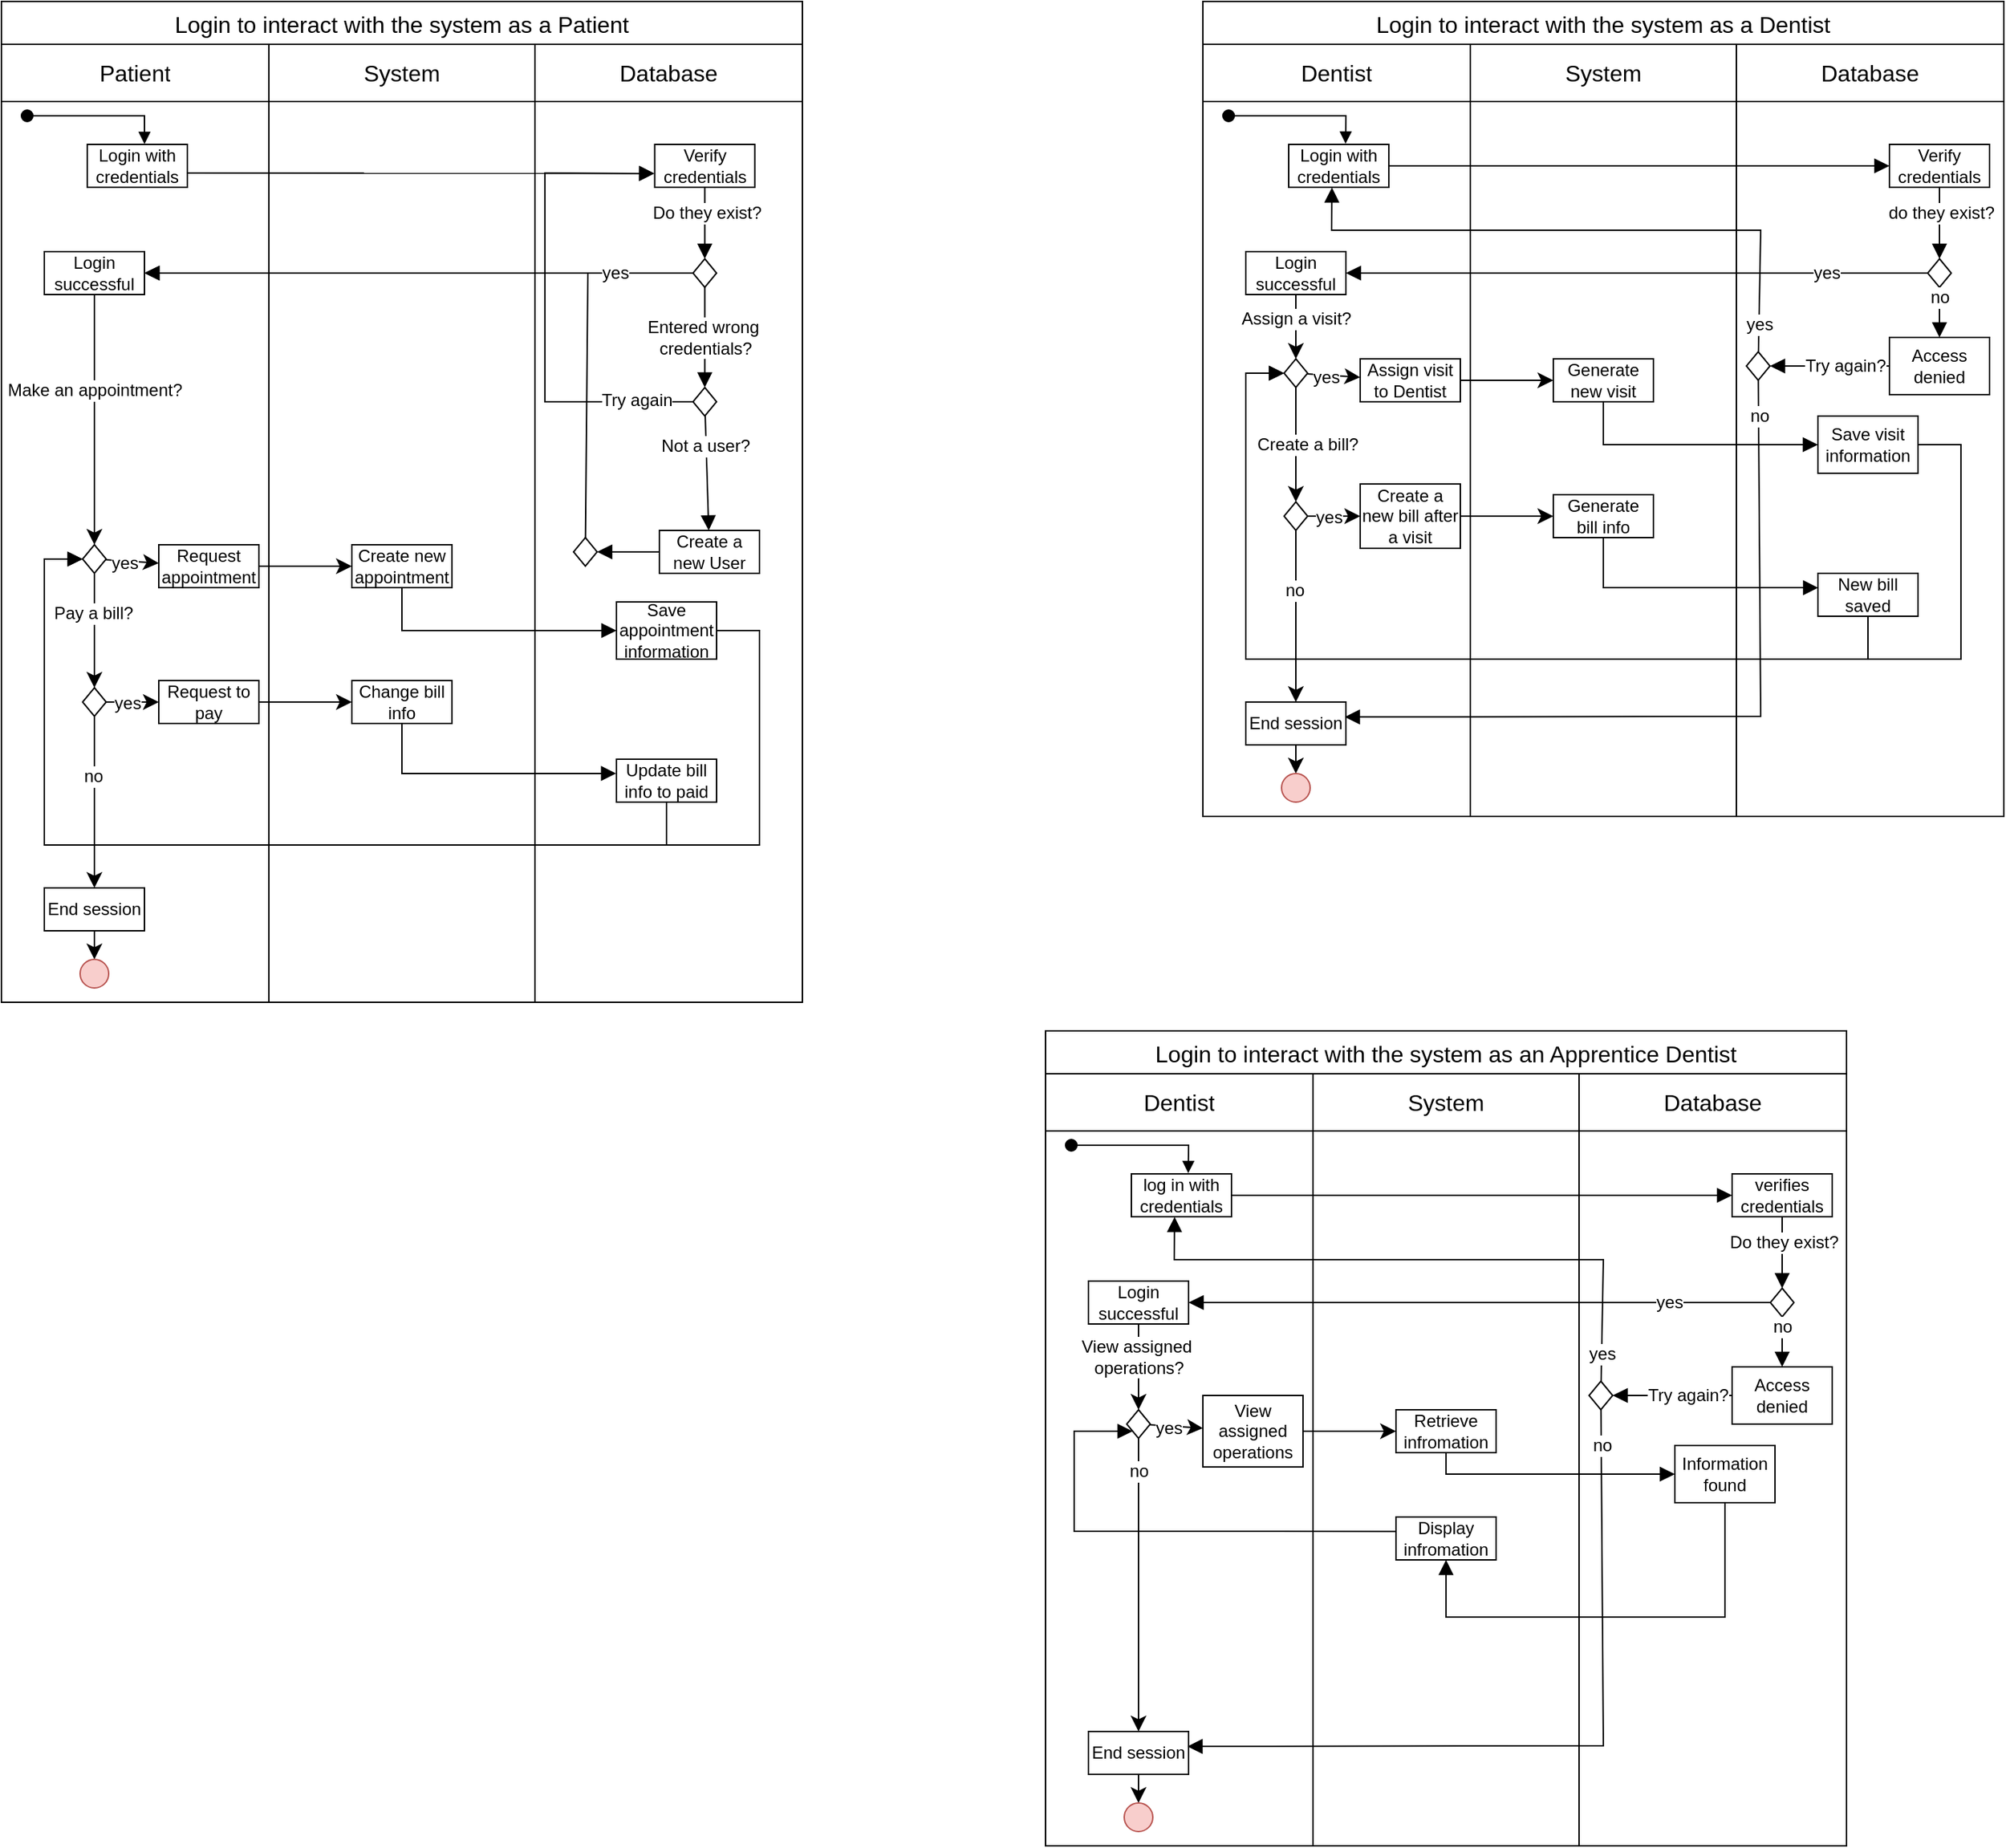 <mxfile version="24.8.0">
  <diagram name="Page-1" id="uEcrJ6mdZMf3yO1zMUEK">
    <mxGraphModel dx="697" dy="331" grid="1" gridSize="10" guides="1" tooltips="1" connect="1" arrows="1" fold="1" page="1" pageScale="1" pageWidth="850" pageHeight="1100" math="0" shadow="0">
      <root>
        <mxCell id="0" />
        <mxCell id="1" parent="0" />
        <mxCell id="DEw6KJjrD6QTIvw1O1RF-261" value="" style="group" parent="1" vertex="1" connectable="0">
          <mxGeometry x="110" y="480" width="560" height="560" as="geometry" />
        </mxCell>
        <mxCell id="DEw6KJjrD6QTIvw1O1RF-126" value="Login to interact with the system as a Patient" style="shape=table;startSize=30;container=1;collapsible=0;childLayout=tableLayout;strokeColor=default;fontSize=16;" parent="DEw6KJjrD6QTIvw1O1RF-261" vertex="1">
          <mxGeometry width="560" height="700" as="geometry" />
        </mxCell>
        <mxCell id="DEw6KJjrD6QTIvw1O1RF-127" value="" style="shape=tableRow;horizontal=0;startSize=0;swimlaneHead=0;swimlaneBody=0;strokeColor=inherit;top=0;left=0;bottom=0;right=0;collapsible=0;dropTarget=0;fillColor=none;points=[[0,0.5],[1,0.5]];portConstraint=eastwest;fontSize=16;" parent="DEw6KJjrD6QTIvw1O1RF-126" vertex="1">
          <mxGeometry y="30" width="560" height="40" as="geometry" />
        </mxCell>
        <mxCell id="DEw6KJjrD6QTIvw1O1RF-128" value="Patient" style="shape=partialRectangle;html=1;whiteSpace=wrap;connectable=0;strokeColor=inherit;overflow=hidden;fillColor=none;top=0;left=0;bottom=0;right=0;pointerEvents=1;fontSize=16;" parent="DEw6KJjrD6QTIvw1O1RF-127" vertex="1">
          <mxGeometry width="187" height="40" as="geometry">
            <mxRectangle width="187" height="40" as="alternateBounds" />
          </mxGeometry>
        </mxCell>
        <mxCell id="DEw6KJjrD6QTIvw1O1RF-129" value="System" style="shape=partialRectangle;html=1;whiteSpace=wrap;connectable=0;strokeColor=inherit;overflow=hidden;fillColor=none;top=0;left=0;bottom=0;right=0;pointerEvents=1;fontSize=16;" parent="DEw6KJjrD6QTIvw1O1RF-127" vertex="1">
          <mxGeometry x="187" width="186" height="40" as="geometry">
            <mxRectangle width="186" height="40" as="alternateBounds" />
          </mxGeometry>
        </mxCell>
        <mxCell id="DEw6KJjrD6QTIvw1O1RF-130" value="Database" style="shape=partialRectangle;html=1;whiteSpace=wrap;connectable=0;strokeColor=inherit;overflow=hidden;fillColor=none;top=0;left=0;bottom=0;right=0;pointerEvents=1;fontSize=16;" parent="DEw6KJjrD6QTIvw1O1RF-127" vertex="1">
          <mxGeometry x="373" width="187" height="40" as="geometry">
            <mxRectangle width="187" height="40" as="alternateBounds" />
          </mxGeometry>
        </mxCell>
        <mxCell id="DEw6KJjrD6QTIvw1O1RF-135" value="" style="shape=tableRow;horizontal=0;startSize=0;swimlaneHead=0;swimlaneBody=0;strokeColor=inherit;top=0;left=0;bottom=0;right=0;collapsible=0;dropTarget=0;fillColor=none;points=[[0,0.5],[1,0.5]];portConstraint=eastwest;fontSize=16;" parent="DEw6KJjrD6QTIvw1O1RF-126" vertex="1">
          <mxGeometry y="70" width="560" height="630" as="geometry" />
        </mxCell>
        <mxCell id="DEw6KJjrD6QTIvw1O1RF-136" value="" style="shape=partialRectangle;html=1;whiteSpace=wrap;connectable=0;strokeColor=inherit;overflow=hidden;fillColor=none;top=0;left=0;bottom=0;right=0;pointerEvents=1;fontSize=16;" parent="DEw6KJjrD6QTIvw1O1RF-135" vertex="1">
          <mxGeometry width="187" height="630" as="geometry">
            <mxRectangle width="187" height="630" as="alternateBounds" />
          </mxGeometry>
        </mxCell>
        <mxCell id="DEw6KJjrD6QTIvw1O1RF-137" value="" style="shape=partialRectangle;html=1;whiteSpace=wrap;connectable=0;strokeColor=inherit;overflow=hidden;fillColor=none;top=0;left=0;bottom=0;right=0;pointerEvents=1;fontSize=16;" parent="DEw6KJjrD6QTIvw1O1RF-135" vertex="1">
          <mxGeometry x="187" width="186" height="630" as="geometry">
            <mxRectangle width="186" height="630" as="alternateBounds" />
          </mxGeometry>
        </mxCell>
        <mxCell id="DEw6KJjrD6QTIvw1O1RF-138" value="" style="shape=partialRectangle;html=1;whiteSpace=wrap;connectable=0;strokeColor=inherit;overflow=hidden;fillColor=none;top=0;left=0;bottom=0;right=0;pointerEvents=1;fontSize=16;" parent="DEw6KJjrD6QTIvw1O1RF-135" vertex="1">
          <mxGeometry x="373" width="187" height="630" as="geometry">
            <mxRectangle width="187" height="630" as="alternateBounds" />
          </mxGeometry>
        </mxCell>
        <mxCell id="DEw6KJjrD6QTIvw1O1RF-139" value="Login with credentials" style="rounded=0;whiteSpace=wrap;html=1;" parent="DEw6KJjrD6QTIvw1O1RF-261" vertex="1">
          <mxGeometry x="60" y="100" width="70" height="30" as="geometry" />
        </mxCell>
        <mxCell id="DEw6KJjrD6QTIvw1O1RF-147" value="" style="html=1;verticalAlign=bottom;startArrow=oval;startFill=1;endArrow=block;startSize=8;curved=0;rounded=0;fontSize=12;entryX=0.572;entryY=-0.007;entryDx=0;entryDy=0;entryPerimeter=0;" parent="DEw6KJjrD6QTIvw1O1RF-261" target="DEw6KJjrD6QTIvw1O1RF-139" edge="1">
          <mxGeometry width="60" relative="1" as="geometry">
            <mxPoint x="18" y="80" as="sourcePoint" />
            <mxPoint x="97" y="100" as="targetPoint" />
            <Array as="points">
              <mxPoint x="100" y="80" />
            </Array>
          </mxGeometry>
        </mxCell>
        <mxCell id="DEw6KJjrD6QTIvw1O1RF-148" value="" style="html=1;verticalAlign=bottom;endArrow=block;curved=0;rounded=0;fontSize=12;startSize=8;endSize=8;entryX=-0.004;entryY=0.673;entryDx=0;entryDy=0;entryPerimeter=0;exitX=0.997;exitY=0.667;exitDx=0;exitDy=0;exitPerimeter=0;" parent="DEw6KJjrD6QTIvw1O1RF-261" source="DEw6KJjrD6QTIvw1O1RF-139" target="DEw6KJjrD6QTIvw1O1RF-149" edge="1">
          <mxGeometry width="80" relative="1" as="geometry">
            <mxPoint x="130" y="114.82" as="sourcePoint" />
            <mxPoint x="210" y="114.82" as="targetPoint" />
          </mxGeometry>
        </mxCell>
        <mxCell id="DEw6KJjrD6QTIvw1O1RF-149" value="Verify credentials" style="rounded=0;whiteSpace=wrap;html=1;" parent="DEw6KJjrD6QTIvw1O1RF-261" vertex="1">
          <mxGeometry x="456.75" y="100" width="70" height="30" as="geometry" />
        </mxCell>
        <mxCell id="DEw6KJjrD6QTIvw1O1RF-153" value="" style="rhombus;whiteSpace=wrap;html=1;" parent="DEw6KJjrD6QTIvw1O1RF-261" vertex="1">
          <mxGeometry x="483.5" y="180" width="16.5" height="20" as="geometry" />
        </mxCell>
        <mxCell id="DEw6KJjrD6QTIvw1O1RF-154" value="" style="html=1;verticalAlign=bottom;endArrow=block;curved=0;rounded=0;fontSize=12;startSize=8;endSize=8;" parent="DEw6KJjrD6QTIvw1O1RF-261" source="DEw6KJjrD6QTIvw1O1RF-149" target="DEw6KJjrD6QTIvw1O1RF-153" edge="1">
          <mxGeometry width="80" relative="1" as="geometry">
            <mxPoint x="140" y="125" as="sourcePoint" />
            <mxPoint x="440" y="125" as="targetPoint" />
          </mxGeometry>
        </mxCell>
        <mxCell id="DEw6KJjrD6QTIvw1O1RF-155" value="Do they exist?" style="edgeLabel;html=1;align=center;verticalAlign=middle;resizable=0;points=[];fontSize=12;" parent="DEw6KJjrD6QTIvw1O1RF-154" vertex="1" connectable="0">
          <mxGeometry x="-0.293" y="1" relative="1" as="geometry">
            <mxPoint as="offset" />
          </mxGeometry>
        </mxCell>
        <mxCell id="DEw6KJjrD6QTIvw1O1RF-156" value="" style="html=1;verticalAlign=bottom;endArrow=block;curved=0;rounded=0;fontSize=12;startSize=8;endSize=8;" parent="DEw6KJjrD6QTIvw1O1RF-261" source="Vp__MtUCruuMja-UYaem-1" target="DEw6KJjrD6QTIvw1O1RF-160" edge="1">
          <mxGeometry width="80" relative="1" as="geometry">
            <mxPoint x="150" y="135" as="sourcePoint" />
            <mxPoint x="620" y="190" as="targetPoint" />
          </mxGeometry>
        </mxCell>
        <mxCell id="Vp__MtUCruuMja-UYaem-8" value="Not a user?" style="edgeLabel;html=1;align=center;verticalAlign=middle;resizable=0;points=[];fontSize=12;" vertex="1" connectable="0" parent="DEw6KJjrD6QTIvw1O1RF-156">
          <mxGeometry x="-0.462" y="-1" relative="1" as="geometry">
            <mxPoint as="offset" />
          </mxGeometry>
        </mxCell>
        <mxCell id="DEw6KJjrD6QTIvw1O1RF-160" value="Create a new User" style="rounded=0;whiteSpace=wrap;html=1;" parent="DEw6KJjrD6QTIvw1O1RF-261" vertex="1">
          <mxGeometry x="460" y="370" width="70" height="30" as="geometry" />
        </mxCell>
        <mxCell id="DEw6KJjrD6QTIvw1O1RF-162" value="Login successful" style="rounded=0;whiteSpace=wrap;html=1;" parent="DEw6KJjrD6QTIvw1O1RF-261" vertex="1">
          <mxGeometry x="30" y="175" width="70" height="30" as="geometry" />
        </mxCell>
        <mxCell id="DEw6KJjrD6QTIvw1O1RF-163" value="" style="endArrow=classic;html=1;rounded=0;fontSize=12;startSize=8;endSize=8;curved=1;" parent="DEw6KJjrD6QTIvw1O1RF-261" source="DEw6KJjrD6QTIvw1O1RF-176" target="DEw6KJjrD6QTIvw1O1RF-164" edge="1">
          <mxGeometry width="50" height="50" relative="1" as="geometry">
            <mxPoint x="70" y="440" as="sourcePoint" />
            <mxPoint x="-20" y="290" as="targetPoint" />
          </mxGeometry>
        </mxCell>
        <mxCell id="DEw6KJjrD6QTIvw1O1RF-179" value="yes" style="edgeLabel;html=1;align=center;verticalAlign=middle;resizable=0;points=[];fontSize=12;" parent="DEw6KJjrD6QTIvw1O1RF-163" vertex="1" connectable="0">
          <mxGeometry x="-0.3" y="-1" relative="1" as="geometry">
            <mxPoint as="offset" />
          </mxGeometry>
        </mxCell>
        <mxCell id="DEw6KJjrD6QTIvw1O1RF-164" value="Request appointment" style="rounded=0;whiteSpace=wrap;html=1;" parent="DEw6KJjrD6QTIvw1O1RF-261" vertex="1">
          <mxGeometry x="110" y="380" width="70" height="30" as="geometry" />
        </mxCell>
        <mxCell id="DEw6KJjrD6QTIvw1O1RF-165" value="" style="endArrow=classic;html=1;rounded=0;fontSize=12;startSize=8;endSize=8;curved=1;" parent="DEw6KJjrD6QTIvw1O1RF-261" source="DEw6KJjrD6QTIvw1O1RF-164" target="DEw6KJjrD6QTIvw1O1RF-166" edge="1">
          <mxGeometry width="50" height="50" relative="1" as="geometry">
            <mxPoint x="105" y="215" as="sourcePoint" />
            <mxPoint x="-20" y="270" as="targetPoint" />
          </mxGeometry>
        </mxCell>
        <mxCell id="DEw6KJjrD6QTIvw1O1RF-166" value="Create new appointment" style="rounded=0;whiteSpace=wrap;html=1;" parent="DEw6KJjrD6QTIvw1O1RF-261" vertex="1">
          <mxGeometry x="245" y="380" width="70" height="30" as="geometry" />
        </mxCell>
        <mxCell id="DEw6KJjrD6QTIvw1O1RF-170" value="" style="html=1;verticalAlign=bottom;endArrow=block;curved=0;rounded=0;fontSize=12;startSize=8;endSize=8;" parent="DEw6KJjrD6QTIvw1O1RF-261" source="DEw6KJjrD6QTIvw1O1RF-160" target="DEw6KJjrD6QTIvw1O1RF-398" edge="1">
          <mxGeometry width="80" relative="1" as="geometry">
            <mxPoint x="475" y="340" as="sourcePoint" />
            <mxPoint x="416.5" y="385" as="targetPoint" />
          </mxGeometry>
        </mxCell>
        <mxCell id="DEw6KJjrD6QTIvw1O1RF-175" value="" style="html=1;verticalAlign=bottom;endArrow=block;curved=0;rounded=0;fontSize=12;startSize=8;endSize=8;" parent="DEw6KJjrD6QTIvw1O1RF-261" source="DEw6KJjrD6QTIvw1O1RF-398" target="DEw6KJjrD6QTIvw1O1RF-162" edge="1">
          <mxGeometry width="80" relative="1" as="geometry">
            <mxPoint x="408.511" y="245.316" as="sourcePoint" />
            <mxPoint x="406" y="265" as="targetPoint" />
            <Array as="points">
              <mxPoint x="410" y="190" />
            </Array>
          </mxGeometry>
        </mxCell>
        <mxCell id="DEw6KJjrD6QTIvw1O1RF-177" value="" style="endArrow=classic;html=1;rounded=0;fontSize=12;startSize=8;endSize=8;curved=1;" parent="DEw6KJjrD6QTIvw1O1RF-261" source="DEw6KJjrD6QTIvw1O1RF-162" target="DEw6KJjrD6QTIvw1O1RF-176" edge="1">
          <mxGeometry width="50" height="50" relative="1" as="geometry">
            <mxPoint x="95" y="205" as="sourcePoint" />
            <mxPoint x="95" y="360" as="targetPoint" />
          </mxGeometry>
        </mxCell>
        <mxCell id="DEw6KJjrD6QTIvw1O1RF-178" value="Make an appointment?" style="edgeLabel;html=1;align=center;verticalAlign=middle;resizable=0;points=[];fontSize=12;" parent="DEw6KJjrD6QTIvw1O1RF-177" vertex="1" connectable="0">
          <mxGeometry x="-0.241" relative="1" as="geometry">
            <mxPoint as="offset" />
          </mxGeometry>
        </mxCell>
        <mxCell id="DEw6KJjrD6QTIvw1O1RF-176" value="" style="rhombus;whiteSpace=wrap;html=1;" parent="DEw6KJjrD6QTIvw1O1RF-261" vertex="1">
          <mxGeometry x="56.75" y="380" width="16.5" height="20" as="geometry" />
        </mxCell>
        <mxCell id="DEw6KJjrD6QTIvw1O1RF-181" value="Save appointment information" style="rounded=0;whiteSpace=wrap;html=1;" parent="DEw6KJjrD6QTIvw1O1RF-261" vertex="1">
          <mxGeometry x="430" y="420" width="70" height="40" as="geometry" />
        </mxCell>
        <mxCell id="DEw6KJjrD6QTIvw1O1RF-182" value="" style="html=1;verticalAlign=bottom;endArrow=block;curved=0;rounded=0;fontSize=12;startSize=8;endSize=8;" parent="DEw6KJjrD6QTIvw1O1RF-261" source="DEw6KJjrD6QTIvw1O1RF-166" target="DEw6KJjrD6QTIvw1O1RF-181" edge="1">
          <mxGeometry width="80" relative="1" as="geometry">
            <mxPoint x="399" y="385" as="sourcePoint" />
            <mxPoint x="110" y="330" as="targetPoint" />
            <Array as="points">
              <mxPoint x="280" y="440" />
            </Array>
          </mxGeometry>
        </mxCell>
        <mxCell id="DEw6KJjrD6QTIvw1O1RF-183" value="" style="endArrow=classic;html=1;rounded=0;fontSize=12;startSize=8;endSize=8;curved=1;" parent="DEw6KJjrD6QTIvw1O1RF-261" source="DEw6KJjrD6QTIvw1O1RF-186" target="DEw6KJjrD6QTIvw1O1RF-185" edge="1">
          <mxGeometry width="50" height="50" relative="1" as="geometry">
            <mxPoint x="83" y="405" as="sourcePoint" />
            <mxPoint x="-20" y="430" as="targetPoint" />
          </mxGeometry>
        </mxCell>
        <mxCell id="DEw6KJjrD6QTIvw1O1RF-189" value="yes" style="edgeLabel;html=1;align=center;verticalAlign=middle;resizable=0;points=[];fontSize=12;" parent="DEw6KJjrD6QTIvw1O1RF-183" vertex="1" connectable="0">
          <mxGeometry x="-0.218" y="-1" relative="1" as="geometry">
            <mxPoint as="offset" />
          </mxGeometry>
        </mxCell>
        <mxCell id="DEw6KJjrD6QTIvw1O1RF-185" value="Request to pay" style="rounded=0;whiteSpace=wrap;html=1;" parent="DEw6KJjrD6QTIvw1O1RF-261" vertex="1">
          <mxGeometry x="110" y="475" width="70" height="30" as="geometry" />
        </mxCell>
        <mxCell id="DEw6KJjrD6QTIvw1O1RF-187" value="" style="endArrow=classic;html=1;rounded=0;fontSize=12;startSize=8;endSize=8;curved=1;" parent="DEw6KJjrD6QTIvw1O1RF-261" source="DEw6KJjrD6QTIvw1O1RF-176" target="DEw6KJjrD6QTIvw1O1RF-186" edge="1">
          <mxGeometry width="50" height="50" relative="1" as="geometry">
            <mxPoint x="65" y="275" as="sourcePoint" />
            <mxPoint x="65" y="360" as="targetPoint" />
          </mxGeometry>
        </mxCell>
        <mxCell id="DEw6KJjrD6QTIvw1O1RF-188" value="Pay a bill?" style="edgeLabel;html=1;align=center;verticalAlign=middle;resizable=0;points=[];fontSize=12;" parent="DEw6KJjrD6QTIvw1O1RF-187" vertex="1" connectable="0">
          <mxGeometry x="-0.3" y="-1" relative="1" as="geometry">
            <mxPoint as="offset" />
          </mxGeometry>
        </mxCell>
        <mxCell id="DEw6KJjrD6QTIvw1O1RF-186" value="" style="rhombus;whiteSpace=wrap;html=1;" parent="DEw6KJjrD6QTIvw1O1RF-261" vertex="1">
          <mxGeometry x="56.75" y="480" width="16.5" height="20" as="geometry" />
        </mxCell>
        <mxCell id="DEw6KJjrD6QTIvw1O1RF-190" value="" style="endArrow=classic;html=1;rounded=0;fontSize=12;startSize=8;endSize=8;curved=1;" parent="DEw6KJjrD6QTIvw1O1RF-261" source="DEw6KJjrD6QTIvw1O1RF-186" target="DEw6KJjrD6QTIvw1O1RF-192" edge="1">
          <mxGeometry width="50" height="50" relative="1" as="geometry">
            <mxPoint x="64.85" y="350" as="sourcePoint" />
            <mxPoint x="64.85" y="405" as="targetPoint" />
          </mxGeometry>
        </mxCell>
        <mxCell id="DEw6KJjrD6QTIvw1O1RF-191" value="no" style="edgeLabel;html=1;align=center;verticalAlign=middle;resizable=0;points=[];fontSize=12;" parent="DEw6KJjrD6QTIvw1O1RF-190" vertex="1" connectable="0">
          <mxGeometry x="-0.3" y="-1" relative="1" as="geometry">
            <mxPoint as="offset" />
          </mxGeometry>
        </mxCell>
        <mxCell id="DEw6KJjrD6QTIvw1O1RF-192" value="End session" style="rounded=0;whiteSpace=wrap;html=1;" parent="DEw6KJjrD6QTIvw1O1RF-261" vertex="1">
          <mxGeometry x="30" y="620" width="70" height="30" as="geometry" />
        </mxCell>
        <mxCell id="DEw6KJjrD6QTIvw1O1RF-194" value="" style="endArrow=classic;html=1;rounded=0;fontSize=12;startSize=8;endSize=8;curved=1;" parent="DEw6KJjrD6QTIvw1O1RF-261" source="DEw6KJjrD6QTIvw1O1RF-192" target="DEw6KJjrD6QTIvw1O1RF-197" edge="1">
          <mxGeometry width="50" height="50" relative="1" as="geometry">
            <mxPoint x="109.7" y="540" as="sourcePoint" />
            <mxPoint x="-40" y="580" as="targetPoint" />
          </mxGeometry>
        </mxCell>
        <mxCell id="DEw6KJjrD6QTIvw1O1RF-197" value="" style="ellipse;whiteSpace=wrap;html=1;aspect=fixed;fillColor=#f8cecc;strokeColor=#b85450;" parent="DEw6KJjrD6QTIvw1O1RF-261" vertex="1">
          <mxGeometry x="55" y="670" width="20" height="20" as="geometry" />
        </mxCell>
        <mxCell id="DEw6KJjrD6QTIvw1O1RF-201" value="" style="endArrow=classic;html=1;rounded=0;fontSize=12;startSize=8;endSize=8;curved=1;" parent="DEw6KJjrD6QTIvw1O1RF-261" source="DEw6KJjrD6QTIvw1O1RF-185" target="DEw6KJjrD6QTIvw1O1RF-203" edge="1">
          <mxGeometry width="50" height="50" relative="1" as="geometry">
            <mxPoint x="220" y="490" as="sourcePoint" />
            <mxPoint x="-60" y="490" as="targetPoint" />
          </mxGeometry>
        </mxCell>
        <mxCell id="DEw6KJjrD6QTIvw1O1RF-203" value="Change bill info" style="rounded=0;whiteSpace=wrap;html=1;" parent="DEw6KJjrD6QTIvw1O1RF-261" vertex="1">
          <mxGeometry x="245" y="475" width="70" height="30" as="geometry" />
        </mxCell>
        <mxCell id="DEw6KJjrD6QTIvw1O1RF-205" value="" style="html=1;verticalAlign=bottom;endArrow=block;curved=0;rounded=0;fontSize=12;startSize=8;endSize=8;entryX=-0.003;entryY=0.333;entryDx=0;entryDy=0;entryPerimeter=0;" parent="DEw6KJjrD6QTIvw1O1RF-261" source="DEw6KJjrD6QTIvw1O1RF-203" target="DEw6KJjrD6QTIvw1O1RF-206" edge="1">
          <mxGeometry width="80" relative="1" as="geometry">
            <mxPoint x="399" y="385" as="sourcePoint" />
            <mxPoint x="620" y="600" as="targetPoint" />
            <Array as="points">
              <mxPoint x="280" y="540" />
            </Array>
          </mxGeometry>
        </mxCell>
        <mxCell id="DEw6KJjrD6QTIvw1O1RF-206" value="Update bill info to paid" style="rounded=0;whiteSpace=wrap;html=1;" parent="DEw6KJjrD6QTIvw1O1RF-261" vertex="1">
          <mxGeometry x="430" y="530" width="70" height="30" as="geometry" />
        </mxCell>
        <mxCell id="DEw6KJjrD6QTIvw1O1RF-207" value="" style="html=1;verticalAlign=bottom;endArrow=block;curved=0;rounded=0;fontSize=12;startSize=8;endSize=8;" parent="DEw6KJjrD6QTIvw1O1RF-261" source="DEw6KJjrD6QTIvw1O1RF-206" target="DEw6KJjrD6QTIvw1O1RF-176" edge="1">
          <mxGeometry width="80" relative="1" as="geometry">
            <mxPoint x="290" y="515" as="sourcePoint" />
            <mxPoint x="-20" y="400" as="targetPoint" />
            <Array as="points">
              <mxPoint x="465" y="590" />
              <mxPoint x="30" y="590" />
              <mxPoint x="30" y="390" />
            </Array>
          </mxGeometry>
        </mxCell>
        <mxCell id="DEw6KJjrD6QTIvw1O1RF-208" value="" style="html=1;verticalAlign=bottom;endArrow=block;curved=0;rounded=0;fontSize=12;startSize=8;endSize=8;" parent="DEw6KJjrD6QTIvw1O1RF-261" source="DEw6KJjrD6QTIvw1O1RF-181" target="DEw6KJjrD6QTIvw1O1RF-176" edge="1">
          <mxGeometry width="80" relative="1" as="geometry">
            <mxPoint x="475" y="570" as="sourcePoint" />
            <mxPoint x="68" y="404" as="targetPoint" />
            <Array as="points">
              <mxPoint x="530" y="440" />
              <mxPoint x="530" y="590" />
              <mxPoint x="30" y="590" />
              <mxPoint x="30" y="390" />
            </Array>
          </mxGeometry>
        </mxCell>
        <mxCell id="DEw6KJjrD6QTIvw1O1RF-157" value="" style="html=1;verticalAlign=bottom;endArrow=block;curved=0;rounded=0;fontSize=12;startSize=8;endSize=8;" parent="DEw6KJjrD6QTIvw1O1RF-261" source="DEw6KJjrD6QTIvw1O1RF-153" target="DEw6KJjrD6QTIvw1O1RF-162" edge="1">
          <mxGeometry width="80" relative="1" as="geometry">
            <mxPoint x="483" y="200" as="sourcePoint" />
            <mxPoint x="660.426" y="160" as="targetPoint" />
          </mxGeometry>
        </mxCell>
        <mxCell id="DEw6KJjrD6QTIvw1O1RF-158" value="yes" style="edgeLabel;html=1;align=center;verticalAlign=middle;resizable=0;points=[];fontSize=12;" parent="DEw6KJjrD6QTIvw1O1RF-157" vertex="1" connectable="0">
          <mxGeometry x="0.096" y="-1" relative="1" as="geometry">
            <mxPoint x="155" y="1" as="offset" />
          </mxGeometry>
        </mxCell>
        <mxCell id="DEw6KJjrD6QTIvw1O1RF-398" value="" style="rhombus;whiteSpace=wrap;html=1;" parent="DEw6KJjrD6QTIvw1O1RF-261" vertex="1">
          <mxGeometry x="400" y="375" width="16.5" height="20" as="geometry" />
        </mxCell>
        <mxCell id="Vp__MtUCruuMja-UYaem-1" value="" style="rhombus;whiteSpace=wrap;html=1;" vertex="1" parent="DEw6KJjrD6QTIvw1O1RF-261">
          <mxGeometry x="483.5" y="270" width="16.5" height="20" as="geometry" />
        </mxCell>
        <mxCell id="Vp__MtUCruuMja-UYaem-2" value="" style="html=1;verticalAlign=bottom;endArrow=block;curved=0;rounded=0;fontSize=12;startSize=8;endSize=8;" edge="1" parent="DEw6KJjrD6QTIvw1O1RF-261" source="DEw6KJjrD6QTIvw1O1RF-153" target="Vp__MtUCruuMja-UYaem-1">
          <mxGeometry width="80" relative="1" as="geometry">
            <mxPoint x="602" y="680" as="sourcePoint" />
            <mxPoint x="605" y="850" as="targetPoint" />
          </mxGeometry>
        </mxCell>
        <mxCell id="Vp__MtUCruuMja-UYaem-4" value="Entered wrong&amp;nbsp;&lt;div&gt;credentials?&lt;/div&gt;" style="edgeLabel;html=1;align=center;verticalAlign=middle;resizable=0;points=[];fontSize=12;" vertex="1" connectable="0" parent="Vp__MtUCruuMja-UYaem-2">
          <mxGeometry x="0.106" y="-1" relative="1" as="geometry">
            <mxPoint x="1" y="-4" as="offset" />
          </mxGeometry>
        </mxCell>
        <mxCell id="Vp__MtUCruuMja-UYaem-5" value="" style="html=1;verticalAlign=bottom;endArrow=block;curved=0;rounded=0;fontSize=12;startSize=8;endSize=8;entryX=-0.005;entryY=0.682;entryDx=0;entryDy=0;entryPerimeter=0;" edge="1" parent="DEw6KJjrD6QTIvw1O1RF-261" source="Vp__MtUCruuMja-UYaem-1" target="DEw6KJjrD6QTIvw1O1RF-149">
          <mxGeometry width="80" relative="1" as="geometry">
            <mxPoint x="470" y="395" as="sourcePoint" />
            <mxPoint x="630" y="210" as="targetPoint" />
            <Array as="points">
              <mxPoint x="380" y="280" />
              <mxPoint x="380" y="120" />
            </Array>
          </mxGeometry>
        </mxCell>
        <mxCell id="Vp__MtUCruuMja-UYaem-7" value="Try again" style="edgeLabel;html=1;align=center;verticalAlign=middle;resizable=0;points=[];fontSize=12;" vertex="1" connectable="0" parent="Vp__MtUCruuMja-UYaem-5">
          <mxGeometry x="-0.765" y="-1" relative="1" as="geometry">
            <mxPoint as="offset" />
          </mxGeometry>
        </mxCell>
        <mxCell id="DEw6KJjrD6QTIvw1O1RF-339" value="" style="group" parent="1" vertex="1" connectable="0">
          <mxGeometry x="950" y="480" width="560" height="560" as="geometry" />
        </mxCell>
        <mxCell id="DEw6KJjrD6QTIvw1O1RF-262" value="" style="group" parent="DEw6KJjrD6QTIvw1O1RF-339" vertex="1" connectable="0">
          <mxGeometry width="560" height="560" as="geometry" />
        </mxCell>
        <mxCell id="DEw6KJjrD6QTIvw1O1RF-209" value="Login to interact with the system as a Dentist" style="shape=table;startSize=30;container=1;collapsible=0;childLayout=tableLayout;strokeColor=default;fontSize=16;" parent="DEw6KJjrD6QTIvw1O1RF-262" vertex="1">
          <mxGeometry width="560" height="570" as="geometry" />
        </mxCell>
        <mxCell id="DEw6KJjrD6QTIvw1O1RF-210" value="" style="shape=tableRow;horizontal=0;startSize=0;swimlaneHead=0;swimlaneBody=0;strokeColor=inherit;top=0;left=0;bottom=0;right=0;collapsible=0;dropTarget=0;fillColor=none;points=[[0,0.5],[1,0.5]];portConstraint=eastwest;fontSize=16;" parent="DEw6KJjrD6QTIvw1O1RF-209" vertex="1">
          <mxGeometry y="30" width="560" height="40" as="geometry" />
        </mxCell>
        <mxCell id="DEw6KJjrD6QTIvw1O1RF-211" value="Dentist" style="shape=partialRectangle;html=1;whiteSpace=wrap;connectable=0;strokeColor=inherit;overflow=hidden;fillColor=none;top=0;left=0;bottom=0;right=0;pointerEvents=1;fontSize=16;" parent="DEw6KJjrD6QTIvw1O1RF-210" vertex="1">
          <mxGeometry width="187" height="40" as="geometry">
            <mxRectangle width="187" height="40" as="alternateBounds" />
          </mxGeometry>
        </mxCell>
        <mxCell id="DEw6KJjrD6QTIvw1O1RF-212" value="System" style="shape=partialRectangle;html=1;whiteSpace=wrap;connectable=0;strokeColor=inherit;overflow=hidden;fillColor=none;top=0;left=0;bottom=0;right=0;pointerEvents=1;fontSize=16;" parent="DEw6KJjrD6QTIvw1O1RF-210" vertex="1">
          <mxGeometry x="187" width="186" height="40" as="geometry">
            <mxRectangle width="186" height="40" as="alternateBounds" />
          </mxGeometry>
        </mxCell>
        <mxCell id="DEw6KJjrD6QTIvw1O1RF-213" value="Database" style="shape=partialRectangle;html=1;whiteSpace=wrap;connectable=0;strokeColor=inherit;overflow=hidden;fillColor=none;top=0;left=0;bottom=0;right=0;pointerEvents=1;fontSize=16;" parent="DEw6KJjrD6QTIvw1O1RF-210" vertex="1">
          <mxGeometry x="373" width="187" height="40" as="geometry">
            <mxRectangle width="187" height="40" as="alternateBounds" />
          </mxGeometry>
        </mxCell>
        <mxCell id="DEw6KJjrD6QTIvw1O1RF-214" value="" style="shape=tableRow;horizontal=0;startSize=0;swimlaneHead=0;swimlaneBody=0;strokeColor=inherit;top=0;left=0;bottom=0;right=0;collapsible=0;dropTarget=0;fillColor=none;points=[[0,0.5],[1,0.5]];portConstraint=eastwest;fontSize=16;" parent="DEw6KJjrD6QTIvw1O1RF-209" vertex="1">
          <mxGeometry y="70" width="560" height="500" as="geometry" />
        </mxCell>
        <mxCell id="DEw6KJjrD6QTIvw1O1RF-215" value="" style="shape=partialRectangle;html=1;whiteSpace=wrap;connectable=0;strokeColor=inherit;overflow=hidden;fillColor=none;top=0;left=0;bottom=0;right=0;pointerEvents=1;fontSize=16;" parent="DEw6KJjrD6QTIvw1O1RF-214" vertex="1">
          <mxGeometry width="187" height="500" as="geometry">
            <mxRectangle width="187" height="500" as="alternateBounds" />
          </mxGeometry>
        </mxCell>
        <mxCell id="DEw6KJjrD6QTIvw1O1RF-216" value="" style="shape=partialRectangle;html=1;whiteSpace=wrap;connectable=0;strokeColor=inherit;overflow=hidden;fillColor=none;top=0;left=0;bottom=0;right=0;pointerEvents=1;fontSize=16;" parent="DEw6KJjrD6QTIvw1O1RF-214" vertex="1">
          <mxGeometry x="187" width="186" height="500" as="geometry">
            <mxRectangle width="186" height="500" as="alternateBounds" />
          </mxGeometry>
        </mxCell>
        <mxCell id="DEw6KJjrD6QTIvw1O1RF-217" value="" style="shape=partialRectangle;html=1;whiteSpace=wrap;connectable=0;strokeColor=inherit;overflow=hidden;fillColor=none;top=0;left=0;bottom=0;right=0;pointerEvents=1;fontSize=16;" parent="DEw6KJjrD6QTIvw1O1RF-214" vertex="1">
          <mxGeometry x="373" width="187" height="500" as="geometry">
            <mxRectangle width="187" height="500" as="alternateBounds" />
          </mxGeometry>
        </mxCell>
        <mxCell id="DEw6KJjrD6QTIvw1O1RF-218" value="Login with credentials" style="rounded=0;whiteSpace=wrap;html=1;" parent="DEw6KJjrD6QTIvw1O1RF-262" vertex="1">
          <mxGeometry x="60" y="100" width="70" height="30" as="geometry" />
        </mxCell>
        <mxCell id="DEw6KJjrD6QTIvw1O1RF-219" value="" style="html=1;verticalAlign=bottom;startArrow=oval;startFill=1;endArrow=block;startSize=8;curved=0;rounded=0;fontSize=12;entryX=0.568;entryY=-0.017;entryDx=0;entryDy=0;entryPerimeter=0;" parent="DEw6KJjrD6QTIvw1O1RF-262" target="DEw6KJjrD6QTIvw1O1RF-218" edge="1">
          <mxGeometry width="60" relative="1" as="geometry">
            <mxPoint x="18" y="80" as="sourcePoint" />
            <mxPoint x="97" y="100" as="targetPoint" />
            <Array as="points">
              <mxPoint x="100" y="80" />
            </Array>
          </mxGeometry>
        </mxCell>
        <mxCell id="DEw6KJjrD6QTIvw1O1RF-220" value="" style="html=1;verticalAlign=bottom;endArrow=block;curved=0;rounded=0;fontSize=12;startSize=8;endSize=8;" parent="DEw6KJjrD6QTIvw1O1RF-262" source="DEw6KJjrD6QTIvw1O1RF-218" target="DEw6KJjrD6QTIvw1O1RF-221" edge="1">
          <mxGeometry width="80" relative="1" as="geometry">
            <mxPoint x="130" y="114.82" as="sourcePoint" />
            <mxPoint x="210" y="114.82" as="targetPoint" />
          </mxGeometry>
        </mxCell>
        <mxCell id="DEw6KJjrD6QTIvw1O1RF-221" value="Verify&lt;div&gt;credentials&lt;/div&gt;" style="rounded=0;whiteSpace=wrap;html=1;" parent="DEw6KJjrD6QTIvw1O1RF-262" vertex="1">
          <mxGeometry x="480" y="100" width="70" height="30" as="geometry" />
        </mxCell>
        <mxCell id="DEw6KJjrD6QTIvw1O1RF-222" value="" style="rhombus;whiteSpace=wrap;html=1;" parent="DEw6KJjrD6QTIvw1O1RF-262" vertex="1">
          <mxGeometry x="506.75" y="180" width="16.5" height="20" as="geometry" />
        </mxCell>
        <mxCell id="DEw6KJjrD6QTIvw1O1RF-223" value="" style="html=1;verticalAlign=bottom;endArrow=block;curved=0;rounded=0;fontSize=12;startSize=8;endSize=8;" parent="DEw6KJjrD6QTIvw1O1RF-262" source="DEw6KJjrD6QTIvw1O1RF-221" target="DEw6KJjrD6QTIvw1O1RF-222" edge="1">
          <mxGeometry width="80" relative="1" as="geometry">
            <mxPoint x="140" y="125" as="sourcePoint" />
            <mxPoint x="440" y="125" as="targetPoint" />
          </mxGeometry>
        </mxCell>
        <mxCell id="DEw6KJjrD6QTIvw1O1RF-224" value="do they exist?" style="edgeLabel;html=1;align=center;verticalAlign=middle;resizable=0;points=[];fontSize=12;" parent="DEw6KJjrD6QTIvw1O1RF-223" vertex="1" connectable="0">
          <mxGeometry x="-0.293" y="1" relative="1" as="geometry">
            <mxPoint as="offset" />
          </mxGeometry>
        </mxCell>
        <mxCell id="DEw6KJjrD6QTIvw1O1RF-225" value="" style="html=1;verticalAlign=bottom;endArrow=block;curved=0;rounded=0;fontSize=12;startSize=8;endSize=8;" parent="DEw6KJjrD6QTIvw1O1RF-262" source="DEw6KJjrD6QTIvw1O1RF-222" target="DEw6KJjrD6QTIvw1O1RF-316" edge="1">
          <mxGeometry width="80" relative="1" as="geometry">
            <mxPoint x="150" y="135" as="sourcePoint" />
            <mxPoint x="465" y="240" as="targetPoint" />
          </mxGeometry>
        </mxCell>
        <mxCell id="DEw6KJjrD6QTIvw1O1RF-226" value="no" style="edgeLabel;html=1;align=center;verticalAlign=middle;resizable=0;points=[];fontSize=12;" parent="DEw6KJjrD6QTIvw1O1RF-225" vertex="1" connectable="0">
          <mxGeometry x="0.503" y="-2" relative="1" as="geometry">
            <mxPoint x="2" y="-20" as="offset" />
          </mxGeometry>
        </mxCell>
        <mxCell id="DEw6KJjrD6QTIvw1O1RF-227" value="" style="html=1;verticalAlign=bottom;endArrow=block;curved=0;rounded=0;fontSize=12;startSize=8;endSize=8;" parent="DEw6KJjrD6QTIvw1O1RF-262" source="DEw6KJjrD6QTIvw1O1RF-222" target="DEw6KJjrD6QTIvw1O1RF-230" edge="1">
          <mxGeometry width="80" relative="1" as="geometry">
            <mxPoint x="483" y="200" as="sourcePoint" />
            <mxPoint x="660.426" y="160" as="targetPoint" />
          </mxGeometry>
        </mxCell>
        <mxCell id="DEw6KJjrD6QTIvw1O1RF-228" value="yes" style="edgeLabel;html=1;align=center;verticalAlign=middle;resizable=0;points=[];fontSize=12;" parent="DEw6KJjrD6QTIvw1O1RF-227" vertex="1" connectable="0">
          <mxGeometry x="0.096" y="-1" relative="1" as="geometry">
            <mxPoint x="152" y="1" as="offset" />
          </mxGeometry>
        </mxCell>
        <mxCell id="DEw6KJjrD6QTIvw1O1RF-230" value="Login successful" style="rounded=0;whiteSpace=wrap;html=1;" parent="DEw6KJjrD6QTIvw1O1RF-262" vertex="1">
          <mxGeometry x="30" y="175" width="70" height="30" as="geometry" />
        </mxCell>
        <mxCell id="DEw6KJjrD6QTIvw1O1RF-231" value="" style="endArrow=classic;html=1;rounded=0;fontSize=12;startSize=8;endSize=8;curved=1;" parent="DEw6KJjrD6QTIvw1O1RF-262" source="DEw6KJjrD6QTIvw1O1RF-241" target="DEw6KJjrD6QTIvw1O1RF-233" edge="1">
          <mxGeometry width="50" height="50" relative="1" as="geometry">
            <mxPoint x="70" y="310" as="sourcePoint" />
            <mxPoint x="-20" y="160" as="targetPoint" />
          </mxGeometry>
        </mxCell>
        <mxCell id="DEw6KJjrD6QTIvw1O1RF-232" value="yes" style="edgeLabel;html=1;align=center;verticalAlign=middle;resizable=0;points=[];fontSize=12;" parent="DEw6KJjrD6QTIvw1O1RF-231" vertex="1" connectable="0">
          <mxGeometry x="-0.3" y="-1" relative="1" as="geometry">
            <mxPoint as="offset" />
          </mxGeometry>
        </mxCell>
        <mxCell id="DEw6KJjrD6QTIvw1O1RF-233" value="Assign visit to Dentist" style="rounded=0;whiteSpace=wrap;html=1;" parent="DEw6KJjrD6QTIvw1O1RF-262" vertex="1">
          <mxGeometry x="110" y="250" width="70" height="30" as="geometry" />
        </mxCell>
        <mxCell id="DEw6KJjrD6QTIvw1O1RF-234" value="" style="endArrow=classic;html=1;rounded=0;fontSize=12;startSize=8;endSize=8;curved=1;" parent="DEw6KJjrD6QTIvw1O1RF-262" source="DEw6KJjrD6QTIvw1O1RF-233" target="DEw6KJjrD6QTIvw1O1RF-235" edge="1">
          <mxGeometry width="50" height="50" relative="1" as="geometry">
            <mxPoint x="105" y="215" as="sourcePoint" />
            <mxPoint x="-20" y="270" as="targetPoint" />
          </mxGeometry>
        </mxCell>
        <mxCell id="DEw6KJjrD6QTIvw1O1RF-235" value="Generate new visit" style="rounded=0;whiteSpace=wrap;html=1;" parent="DEw6KJjrD6QTIvw1O1RF-262" vertex="1">
          <mxGeometry x="245" y="250" width="70" height="30" as="geometry" />
        </mxCell>
        <mxCell id="DEw6KJjrD6QTIvw1O1RF-236" value="" style="rhombus;whiteSpace=wrap;html=1;" parent="DEw6KJjrD6QTIvw1O1RF-262" vertex="1">
          <mxGeometry x="380" y="245" width="16.5" height="20" as="geometry" />
        </mxCell>
        <mxCell id="DEw6KJjrD6QTIvw1O1RF-237" value="" style="html=1;verticalAlign=bottom;endArrow=block;curved=0;rounded=0;fontSize=12;startSize=8;endSize=8;" parent="DEw6KJjrD6QTIvw1O1RF-262" source="DEw6KJjrD6QTIvw1O1RF-316" target="DEw6KJjrD6QTIvw1O1RF-236" edge="1">
          <mxGeometry width="80" relative="1" as="geometry">
            <mxPoint x="430" y="255" as="sourcePoint" />
            <mxPoint x="475" y="250" as="targetPoint" />
          </mxGeometry>
        </mxCell>
        <mxCell id="DEw6KJjrD6QTIvw1O1RF-317" value="Try again?" style="edgeLabel;html=1;align=center;verticalAlign=middle;resizable=0;points=[];fontSize=12;" parent="DEw6KJjrD6QTIvw1O1RF-237" vertex="1" connectable="0">
          <mxGeometry x="-0.256" relative="1" as="geometry">
            <mxPoint as="offset" />
          </mxGeometry>
        </mxCell>
        <mxCell id="DEw6KJjrD6QTIvw1O1RF-238" value="" style="html=1;verticalAlign=bottom;endArrow=block;curved=0;rounded=0;fontSize=12;startSize=8;endSize=8;entryX=0.432;entryY=1.004;entryDx=0;entryDy=0;entryPerimeter=0;" parent="DEw6KJjrD6QTIvw1O1RF-262" source="DEw6KJjrD6QTIvw1O1RF-236" target="DEw6KJjrD6QTIvw1O1RF-218" edge="1">
          <mxGeometry width="80" relative="1" as="geometry">
            <mxPoint x="440" y="265" as="sourcePoint" />
            <mxPoint x="406" y="265" as="targetPoint" />
            <Array as="points">
              <mxPoint x="390" y="160" />
              <mxPoint x="90" y="160" />
            </Array>
          </mxGeometry>
        </mxCell>
        <mxCell id="DEw6KJjrD6QTIvw1O1RF-318" value="yes" style="edgeLabel;html=1;align=center;verticalAlign=middle;resizable=0;points=[];fontSize=12;" parent="DEw6KJjrD6QTIvw1O1RF-238" vertex="1" connectable="0">
          <mxGeometry x="-0.908" relative="1" as="geometry">
            <mxPoint as="offset" />
          </mxGeometry>
        </mxCell>
        <mxCell id="DEw6KJjrD6QTIvw1O1RF-239" value="" style="endArrow=classic;html=1;rounded=0;fontSize=12;startSize=8;endSize=8;curved=1;" parent="DEw6KJjrD6QTIvw1O1RF-262" source="DEw6KJjrD6QTIvw1O1RF-230" target="DEw6KJjrD6QTIvw1O1RF-241" edge="1">
          <mxGeometry width="50" height="50" relative="1" as="geometry">
            <mxPoint x="95" y="205" as="sourcePoint" />
            <mxPoint x="95" y="360" as="targetPoint" />
          </mxGeometry>
        </mxCell>
        <mxCell id="DEw6KJjrD6QTIvw1O1RF-240" value="Assign a visit?" style="edgeLabel;html=1;align=center;verticalAlign=middle;resizable=0;points=[];fontSize=12;" parent="DEw6KJjrD6QTIvw1O1RF-239" vertex="1" connectable="0">
          <mxGeometry x="-0.241" relative="1" as="geometry">
            <mxPoint as="offset" />
          </mxGeometry>
        </mxCell>
        <mxCell id="DEw6KJjrD6QTIvw1O1RF-241" value="" style="rhombus;whiteSpace=wrap;html=1;" parent="DEw6KJjrD6QTIvw1O1RF-262" vertex="1">
          <mxGeometry x="56.75" y="250" width="16.5" height="20" as="geometry" />
        </mxCell>
        <mxCell id="DEw6KJjrD6QTIvw1O1RF-243" value="" style="html=1;verticalAlign=bottom;endArrow=block;curved=0;rounded=0;fontSize=12;startSize=8;endSize=8;" parent="DEw6KJjrD6QTIvw1O1RF-262" source="DEw6KJjrD6QTIvw1O1RF-235" edge="1">
          <mxGeometry width="80" relative="1" as="geometry">
            <mxPoint x="399" y="255" as="sourcePoint" />
            <mxPoint x="430" y="310" as="targetPoint" />
            <Array as="points">
              <mxPoint x="280" y="310" />
            </Array>
          </mxGeometry>
        </mxCell>
        <mxCell id="DEw6KJjrD6QTIvw1O1RF-244" value="" style="endArrow=classic;html=1;rounded=0;fontSize=12;startSize=8;endSize=8;curved=1;" parent="DEw6KJjrD6QTIvw1O1RF-262" source="DEw6KJjrD6QTIvw1O1RF-249" target="DEw6KJjrD6QTIvw1O1RF-246" edge="1">
          <mxGeometry width="50" height="50" relative="1" as="geometry">
            <mxPoint x="83" y="275" as="sourcePoint" />
            <mxPoint x="-20" y="300" as="targetPoint" />
          </mxGeometry>
        </mxCell>
        <mxCell id="DEw6KJjrD6QTIvw1O1RF-245" value="yes" style="edgeLabel;html=1;align=center;verticalAlign=middle;resizable=0;points=[];fontSize=12;" parent="DEw6KJjrD6QTIvw1O1RF-244" vertex="1" connectable="0">
          <mxGeometry x="-0.218" y="-1" relative="1" as="geometry">
            <mxPoint as="offset" />
          </mxGeometry>
        </mxCell>
        <mxCell id="DEw6KJjrD6QTIvw1O1RF-246" value="Create a new bill after a visit" style="rounded=0;whiteSpace=wrap;html=1;" parent="DEw6KJjrD6QTIvw1O1RF-262" vertex="1">
          <mxGeometry x="110" y="337.5" width="70" height="45" as="geometry" />
        </mxCell>
        <mxCell id="DEw6KJjrD6QTIvw1O1RF-247" value="" style="endArrow=classic;html=1;rounded=0;fontSize=12;startSize=8;endSize=8;curved=1;" parent="DEw6KJjrD6QTIvw1O1RF-262" source="DEw6KJjrD6QTIvw1O1RF-241" target="DEw6KJjrD6QTIvw1O1RF-249" edge="1">
          <mxGeometry width="50" height="50" relative="1" as="geometry">
            <mxPoint x="65" y="275" as="sourcePoint" />
            <mxPoint x="65" y="360" as="targetPoint" />
          </mxGeometry>
        </mxCell>
        <mxCell id="DEw6KJjrD6QTIvw1O1RF-248" value="Create a bill?" style="edgeLabel;html=1;align=center;verticalAlign=middle;resizable=0;points=[];fontSize=12;" parent="DEw6KJjrD6QTIvw1O1RF-247" vertex="1" connectable="0">
          <mxGeometry x="-0.3" y="-1" relative="1" as="geometry">
            <mxPoint x="9" y="12" as="offset" />
          </mxGeometry>
        </mxCell>
        <mxCell id="DEw6KJjrD6QTIvw1O1RF-249" value="" style="rhombus;whiteSpace=wrap;html=1;" parent="DEw6KJjrD6QTIvw1O1RF-262" vertex="1">
          <mxGeometry x="56.75" y="350" width="16.5" height="20" as="geometry" />
        </mxCell>
        <mxCell id="DEw6KJjrD6QTIvw1O1RF-250" value="" style="endArrow=classic;html=1;rounded=0;fontSize=12;startSize=8;endSize=8;curved=1;" parent="DEw6KJjrD6QTIvw1O1RF-262" source="DEw6KJjrD6QTIvw1O1RF-249" target="DEw6KJjrD6QTIvw1O1RF-252" edge="1">
          <mxGeometry width="50" height="50" relative="1" as="geometry">
            <mxPoint x="64.85" y="350" as="sourcePoint" />
            <mxPoint x="64.85" y="405" as="targetPoint" />
          </mxGeometry>
        </mxCell>
        <mxCell id="DEw6KJjrD6QTIvw1O1RF-251" value="no" style="edgeLabel;html=1;align=center;verticalAlign=middle;resizable=0;points=[];fontSize=12;" parent="DEw6KJjrD6QTIvw1O1RF-250" vertex="1" connectable="0">
          <mxGeometry x="-0.3" y="-1" relative="1" as="geometry">
            <mxPoint as="offset" />
          </mxGeometry>
        </mxCell>
        <mxCell id="DEw6KJjrD6QTIvw1O1RF-252" value="End session" style="rounded=0;whiteSpace=wrap;html=1;" parent="DEw6KJjrD6QTIvw1O1RF-262" vertex="1">
          <mxGeometry x="30" y="490" width="70" height="30" as="geometry" />
        </mxCell>
        <mxCell id="DEw6KJjrD6QTIvw1O1RF-253" value="" style="endArrow=classic;html=1;rounded=0;fontSize=12;startSize=8;endSize=8;curved=1;" parent="DEw6KJjrD6QTIvw1O1RF-262" source="DEw6KJjrD6QTIvw1O1RF-252" target="DEw6KJjrD6QTIvw1O1RF-254" edge="1">
          <mxGeometry width="50" height="50" relative="1" as="geometry">
            <mxPoint x="109.7" y="410" as="sourcePoint" />
            <mxPoint x="-40" y="450" as="targetPoint" />
          </mxGeometry>
        </mxCell>
        <mxCell id="DEw6KJjrD6QTIvw1O1RF-254" value="" style="ellipse;whiteSpace=wrap;html=1;aspect=fixed;fillColor=#f8cecc;strokeColor=#b85450;" parent="DEw6KJjrD6QTIvw1O1RF-262" vertex="1">
          <mxGeometry x="55" y="540" width="20" height="20" as="geometry" />
        </mxCell>
        <mxCell id="DEw6KJjrD6QTIvw1O1RF-255" value="" style="endArrow=classic;html=1;rounded=0;fontSize=12;startSize=8;endSize=8;curved=1;" parent="DEw6KJjrD6QTIvw1O1RF-262" source="DEw6KJjrD6QTIvw1O1RF-246" target="DEw6KJjrD6QTIvw1O1RF-256" edge="1">
          <mxGeometry width="50" height="50" relative="1" as="geometry">
            <mxPoint x="220" y="360" as="sourcePoint" />
            <mxPoint x="-60" y="360" as="targetPoint" />
          </mxGeometry>
        </mxCell>
        <mxCell id="DEw6KJjrD6QTIvw1O1RF-256" value="Generate bill info" style="rounded=0;whiteSpace=wrap;html=1;" parent="DEw6KJjrD6QTIvw1O1RF-262" vertex="1">
          <mxGeometry x="245" y="345" width="70" height="30" as="geometry" />
        </mxCell>
        <mxCell id="DEw6KJjrD6QTIvw1O1RF-257" value="" style="html=1;verticalAlign=bottom;endArrow=block;curved=0;rounded=0;fontSize=12;startSize=8;endSize=8;entryX=0.003;entryY=0.335;entryDx=0;entryDy=0;entryPerimeter=0;" parent="DEw6KJjrD6QTIvw1O1RF-262" source="DEw6KJjrD6QTIvw1O1RF-256" target="DEw6KJjrD6QTIvw1O1RF-258" edge="1">
          <mxGeometry width="80" relative="1" as="geometry">
            <mxPoint x="399" y="255" as="sourcePoint" />
            <mxPoint x="620" y="470" as="targetPoint" />
            <Array as="points">
              <mxPoint x="280" y="410" />
            </Array>
          </mxGeometry>
        </mxCell>
        <mxCell id="DEw6KJjrD6QTIvw1O1RF-258" value="New bill saved" style="rounded=0;whiteSpace=wrap;html=1;" parent="DEw6KJjrD6QTIvw1O1RF-262" vertex="1">
          <mxGeometry x="430" y="400" width="70" height="30" as="geometry" />
        </mxCell>
        <mxCell id="DEw6KJjrD6QTIvw1O1RF-259" value="" style="html=1;verticalAlign=bottom;endArrow=block;curved=0;rounded=0;fontSize=12;startSize=8;endSize=8;" parent="DEw6KJjrD6QTIvw1O1RF-262" source="DEw6KJjrD6QTIvw1O1RF-258" target="DEw6KJjrD6QTIvw1O1RF-241" edge="1">
          <mxGeometry width="80" relative="1" as="geometry">
            <mxPoint x="290" y="385" as="sourcePoint" />
            <mxPoint x="-20" y="270" as="targetPoint" />
            <Array as="points">
              <mxPoint x="465" y="460" />
              <mxPoint x="30" y="460" />
              <mxPoint x="30" y="260" />
            </Array>
          </mxGeometry>
        </mxCell>
        <mxCell id="DEw6KJjrD6QTIvw1O1RF-260" value="" style="html=1;verticalAlign=bottom;endArrow=block;curved=0;rounded=0;fontSize=12;startSize=8;endSize=8;" parent="DEw6KJjrD6QTIvw1O1RF-262" target="DEw6KJjrD6QTIvw1O1RF-241" edge="1">
          <mxGeometry width="80" relative="1" as="geometry">
            <mxPoint x="500" y="310" as="sourcePoint" />
            <mxPoint x="68" y="274" as="targetPoint" />
            <Array as="points">
              <mxPoint x="530" y="310" />
              <mxPoint x="530" y="460" />
              <mxPoint x="30" y="460" />
              <mxPoint x="30" y="260" />
            </Array>
          </mxGeometry>
        </mxCell>
        <mxCell id="DEw6KJjrD6QTIvw1O1RF-316" value="Access denied" style="rounded=0;whiteSpace=wrap;html=1;" parent="DEw6KJjrD6QTIvw1O1RF-262" vertex="1">
          <mxGeometry x="480" y="235" width="70" height="40" as="geometry" />
        </mxCell>
        <mxCell id="DEw6KJjrD6QTIvw1O1RF-319" value="" style="html=1;verticalAlign=bottom;endArrow=block;curved=0;rounded=0;fontSize=12;startSize=8;endSize=8;entryX=0.989;entryY=0.348;entryDx=0;entryDy=0;entryPerimeter=0;" parent="DEw6KJjrD6QTIvw1O1RF-262" source="DEw6KJjrD6QTIvw1O1RF-236" target="DEw6KJjrD6QTIvw1O1RF-252" edge="1">
          <mxGeometry width="80" relative="1" as="geometry">
            <mxPoint x="290" y="290" as="sourcePoint" />
            <mxPoint x="440" y="320" as="targetPoint" />
            <Array as="points">
              <mxPoint x="390" y="500" />
            </Array>
          </mxGeometry>
        </mxCell>
        <mxCell id="DEw6KJjrD6QTIvw1O1RF-320" value="no" style="edgeLabel;html=1;align=center;verticalAlign=middle;resizable=0;points=[];fontSize=12;" parent="DEw6KJjrD6QTIvw1O1RF-319" vertex="1" connectable="0">
          <mxGeometry x="-0.949" y="1" relative="1" as="geometry">
            <mxPoint x="-1" y="11" as="offset" />
          </mxGeometry>
        </mxCell>
        <mxCell id="DEw6KJjrD6QTIvw1O1RF-315" value="Save visit information" style="rounded=0;whiteSpace=wrap;html=1;" parent="DEw6KJjrD6QTIvw1O1RF-339" vertex="1">
          <mxGeometry x="430" y="290" width="70" height="40" as="geometry" />
        </mxCell>
        <mxCell id="DEw6KJjrD6QTIvw1O1RF-340" value="" style="group" parent="1" vertex="1" connectable="0">
          <mxGeometry x="850" y="1200" width="560" height="560" as="geometry" />
        </mxCell>
        <mxCell id="DEw6KJjrD6QTIvw1O1RF-341" value="" style="group" parent="DEw6KJjrD6QTIvw1O1RF-340" vertex="1" connectable="0">
          <mxGeometry x="-10" width="560" height="560" as="geometry" />
        </mxCell>
        <mxCell id="DEw6KJjrD6QTIvw1O1RF-342" value="Login to interact with the system as an Apprentice Dentist" style="shape=table;startSize=30;container=1;collapsible=0;childLayout=tableLayout;strokeColor=default;fontSize=16;" parent="DEw6KJjrD6QTIvw1O1RF-341" vertex="1">
          <mxGeometry width="560" height="570" as="geometry" />
        </mxCell>
        <mxCell id="DEw6KJjrD6QTIvw1O1RF-343" value="" style="shape=tableRow;horizontal=0;startSize=0;swimlaneHead=0;swimlaneBody=0;strokeColor=inherit;top=0;left=0;bottom=0;right=0;collapsible=0;dropTarget=0;fillColor=none;points=[[0,0.5],[1,0.5]];portConstraint=eastwest;fontSize=16;" parent="DEw6KJjrD6QTIvw1O1RF-342" vertex="1">
          <mxGeometry y="30" width="560" height="40" as="geometry" />
        </mxCell>
        <mxCell id="DEw6KJjrD6QTIvw1O1RF-344" value="Dentist" style="shape=partialRectangle;html=1;whiteSpace=wrap;connectable=0;strokeColor=inherit;overflow=hidden;fillColor=none;top=0;left=0;bottom=0;right=0;pointerEvents=1;fontSize=16;" parent="DEw6KJjrD6QTIvw1O1RF-343" vertex="1">
          <mxGeometry width="187" height="40" as="geometry">
            <mxRectangle width="187" height="40" as="alternateBounds" />
          </mxGeometry>
        </mxCell>
        <mxCell id="DEw6KJjrD6QTIvw1O1RF-345" value="System" style="shape=partialRectangle;html=1;whiteSpace=wrap;connectable=0;strokeColor=inherit;overflow=hidden;fillColor=none;top=0;left=0;bottom=0;right=0;pointerEvents=1;fontSize=16;" parent="DEw6KJjrD6QTIvw1O1RF-343" vertex="1">
          <mxGeometry x="187" width="186" height="40" as="geometry">
            <mxRectangle width="186" height="40" as="alternateBounds" />
          </mxGeometry>
        </mxCell>
        <mxCell id="DEw6KJjrD6QTIvw1O1RF-346" value="Database" style="shape=partialRectangle;html=1;whiteSpace=wrap;connectable=0;strokeColor=inherit;overflow=hidden;fillColor=none;top=0;left=0;bottom=0;right=0;pointerEvents=1;fontSize=16;" parent="DEw6KJjrD6QTIvw1O1RF-343" vertex="1">
          <mxGeometry x="373" width="187" height="40" as="geometry">
            <mxRectangle width="187" height="40" as="alternateBounds" />
          </mxGeometry>
        </mxCell>
        <mxCell id="DEw6KJjrD6QTIvw1O1RF-347" value="" style="shape=tableRow;horizontal=0;startSize=0;swimlaneHead=0;swimlaneBody=0;strokeColor=inherit;top=0;left=0;bottom=0;right=0;collapsible=0;dropTarget=0;fillColor=none;points=[[0,0.5],[1,0.5]];portConstraint=eastwest;fontSize=16;" parent="DEw6KJjrD6QTIvw1O1RF-342" vertex="1">
          <mxGeometry y="70" width="560" height="500" as="geometry" />
        </mxCell>
        <mxCell id="DEw6KJjrD6QTIvw1O1RF-348" value="" style="shape=partialRectangle;html=1;whiteSpace=wrap;connectable=0;strokeColor=inherit;overflow=hidden;fillColor=none;top=0;left=0;bottom=0;right=0;pointerEvents=1;fontSize=16;" parent="DEw6KJjrD6QTIvw1O1RF-347" vertex="1">
          <mxGeometry width="187" height="500" as="geometry">
            <mxRectangle width="187" height="500" as="alternateBounds" />
          </mxGeometry>
        </mxCell>
        <mxCell id="DEw6KJjrD6QTIvw1O1RF-349" value="" style="shape=partialRectangle;html=1;whiteSpace=wrap;connectable=0;strokeColor=inherit;overflow=hidden;fillColor=none;top=0;left=0;bottom=0;right=0;pointerEvents=1;fontSize=16;" parent="DEw6KJjrD6QTIvw1O1RF-347" vertex="1">
          <mxGeometry x="187" width="186" height="500" as="geometry">
            <mxRectangle width="186" height="500" as="alternateBounds" />
          </mxGeometry>
        </mxCell>
        <mxCell id="DEw6KJjrD6QTIvw1O1RF-350" value="" style="shape=partialRectangle;html=1;whiteSpace=wrap;connectable=0;strokeColor=inherit;overflow=hidden;fillColor=none;top=0;left=0;bottom=0;right=0;pointerEvents=1;fontSize=16;" parent="DEw6KJjrD6QTIvw1O1RF-347" vertex="1">
          <mxGeometry x="373" width="187" height="500" as="geometry">
            <mxRectangle width="187" height="500" as="alternateBounds" />
          </mxGeometry>
        </mxCell>
        <mxCell id="DEw6KJjrD6QTIvw1O1RF-351" value="log in with credentials" style="rounded=0;whiteSpace=wrap;html=1;" parent="DEw6KJjrD6QTIvw1O1RF-341" vertex="1">
          <mxGeometry x="60" y="100" width="70" height="30" as="geometry" />
        </mxCell>
        <mxCell id="DEw6KJjrD6QTIvw1O1RF-352" value="" style="html=1;verticalAlign=bottom;startArrow=oval;startFill=1;endArrow=block;startSize=8;curved=0;rounded=0;fontSize=12;entryX=0.568;entryY=-0.017;entryDx=0;entryDy=0;entryPerimeter=0;" parent="DEw6KJjrD6QTIvw1O1RF-341" target="DEw6KJjrD6QTIvw1O1RF-351" edge="1">
          <mxGeometry width="60" relative="1" as="geometry">
            <mxPoint x="18" y="80" as="sourcePoint" />
            <mxPoint x="97" y="100" as="targetPoint" />
            <Array as="points">
              <mxPoint x="100" y="80" />
            </Array>
          </mxGeometry>
        </mxCell>
        <mxCell id="DEw6KJjrD6QTIvw1O1RF-353" value="" style="html=1;verticalAlign=bottom;endArrow=block;curved=0;rounded=0;fontSize=12;startSize=8;endSize=8;" parent="DEw6KJjrD6QTIvw1O1RF-341" source="DEw6KJjrD6QTIvw1O1RF-351" target="DEw6KJjrD6QTIvw1O1RF-354" edge="1">
          <mxGeometry width="80" relative="1" as="geometry">
            <mxPoint x="130" y="114.82" as="sourcePoint" />
            <mxPoint x="210" y="114.82" as="targetPoint" />
          </mxGeometry>
        </mxCell>
        <mxCell id="DEw6KJjrD6QTIvw1O1RF-354" value="verifies credentials" style="rounded=0;whiteSpace=wrap;html=1;" parent="DEw6KJjrD6QTIvw1O1RF-341" vertex="1">
          <mxGeometry x="480" y="100" width="70" height="30" as="geometry" />
        </mxCell>
        <mxCell id="DEw6KJjrD6QTIvw1O1RF-355" value="" style="rhombus;whiteSpace=wrap;html=1;" parent="DEw6KJjrD6QTIvw1O1RF-341" vertex="1">
          <mxGeometry x="506.75" y="180" width="16.5" height="20" as="geometry" />
        </mxCell>
        <mxCell id="DEw6KJjrD6QTIvw1O1RF-356" value="" style="html=1;verticalAlign=bottom;endArrow=block;curved=0;rounded=0;fontSize=12;startSize=8;endSize=8;" parent="DEw6KJjrD6QTIvw1O1RF-341" source="DEw6KJjrD6QTIvw1O1RF-354" target="DEw6KJjrD6QTIvw1O1RF-355" edge="1">
          <mxGeometry width="80" relative="1" as="geometry">
            <mxPoint x="140" y="125" as="sourcePoint" />
            <mxPoint x="440" y="125" as="targetPoint" />
          </mxGeometry>
        </mxCell>
        <mxCell id="DEw6KJjrD6QTIvw1O1RF-357" value="Do they exist?" style="edgeLabel;html=1;align=center;verticalAlign=middle;resizable=0;points=[];fontSize=12;" parent="DEw6KJjrD6QTIvw1O1RF-356" vertex="1" connectable="0">
          <mxGeometry x="-0.293" y="1" relative="1" as="geometry">
            <mxPoint as="offset" />
          </mxGeometry>
        </mxCell>
        <mxCell id="DEw6KJjrD6QTIvw1O1RF-358" value="" style="html=1;verticalAlign=bottom;endArrow=block;curved=0;rounded=0;fontSize=12;startSize=8;endSize=8;" parent="DEw6KJjrD6QTIvw1O1RF-341" source="DEw6KJjrD6QTIvw1O1RF-355" target="DEw6KJjrD6QTIvw1O1RF-394" edge="1">
          <mxGeometry width="80" relative="1" as="geometry">
            <mxPoint x="150" y="135" as="sourcePoint" />
            <mxPoint x="465" y="240" as="targetPoint" />
          </mxGeometry>
        </mxCell>
        <mxCell id="DEw6KJjrD6QTIvw1O1RF-359" value="no" style="edgeLabel;html=1;align=center;verticalAlign=middle;resizable=0;points=[];fontSize=12;" parent="DEw6KJjrD6QTIvw1O1RF-358" vertex="1" connectable="0">
          <mxGeometry x="0.503" y="-2" relative="1" as="geometry">
            <mxPoint x="2" y="-20" as="offset" />
          </mxGeometry>
        </mxCell>
        <mxCell id="DEw6KJjrD6QTIvw1O1RF-360" value="" style="html=1;verticalAlign=bottom;endArrow=block;curved=0;rounded=0;fontSize=12;startSize=8;endSize=8;" parent="DEw6KJjrD6QTIvw1O1RF-341" source="DEw6KJjrD6QTIvw1O1RF-355" target="DEw6KJjrD6QTIvw1O1RF-362" edge="1">
          <mxGeometry width="80" relative="1" as="geometry">
            <mxPoint x="483" y="200" as="sourcePoint" />
            <mxPoint x="660.426" y="160" as="targetPoint" />
          </mxGeometry>
        </mxCell>
        <mxCell id="DEw6KJjrD6QTIvw1O1RF-361" value="yes" style="edgeLabel;html=1;align=center;verticalAlign=middle;resizable=0;points=[];fontSize=12;" parent="DEw6KJjrD6QTIvw1O1RF-360" vertex="1" connectable="0">
          <mxGeometry x="0.096" y="-1" relative="1" as="geometry">
            <mxPoint x="152" y="1" as="offset" />
          </mxGeometry>
        </mxCell>
        <mxCell id="DEw6KJjrD6QTIvw1O1RF-362" value="Login successful" style="rounded=0;whiteSpace=wrap;html=1;" parent="DEw6KJjrD6QTIvw1O1RF-341" vertex="1">
          <mxGeometry x="30" y="175" width="70" height="30" as="geometry" />
        </mxCell>
        <mxCell id="DEw6KJjrD6QTIvw1O1RF-363" value="" style="endArrow=classic;html=1;rounded=0;fontSize=12;startSize=8;endSize=8;curved=1;" parent="DEw6KJjrD6QTIvw1O1RF-341" source="DEw6KJjrD6QTIvw1O1RF-375" target="DEw6KJjrD6QTIvw1O1RF-365" edge="1">
          <mxGeometry width="50" height="50" relative="1" as="geometry">
            <mxPoint x="70" y="310" as="sourcePoint" />
            <mxPoint x="-20" y="160" as="targetPoint" />
          </mxGeometry>
        </mxCell>
        <mxCell id="DEw6KJjrD6QTIvw1O1RF-364" value="yes" style="edgeLabel;html=1;align=center;verticalAlign=middle;resizable=0;points=[];fontSize=12;" parent="DEw6KJjrD6QTIvw1O1RF-363" vertex="1" connectable="0">
          <mxGeometry x="-0.3" y="-1" relative="1" as="geometry">
            <mxPoint as="offset" />
          </mxGeometry>
        </mxCell>
        <mxCell id="DEw6KJjrD6QTIvw1O1RF-365" value="View assigned operations" style="rounded=0;whiteSpace=wrap;html=1;" parent="DEw6KJjrD6QTIvw1O1RF-341" vertex="1">
          <mxGeometry x="110" y="255" width="70" height="50" as="geometry" />
        </mxCell>
        <mxCell id="DEw6KJjrD6QTIvw1O1RF-366" value="" style="endArrow=classic;html=1;rounded=0;fontSize=12;startSize=8;endSize=8;curved=1;" parent="DEw6KJjrD6QTIvw1O1RF-341" source="DEw6KJjrD6QTIvw1O1RF-365" target="DEw6KJjrD6QTIvw1O1RF-367" edge="1">
          <mxGeometry width="50" height="50" relative="1" as="geometry">
            <mxPoint x="105" y="215" as="sourcePoint" />
            <mxPoint x="-20" y="270" as="targetPoint" />
          </mxGeometry>
        </mxCell>
        <mxCell id="DEw6KJjrD6QTIvw1O1RF-367" value="Retrieve infromation" style="rounded=0;whiteSpace=wrap;html=1;" parent="DEw6KJjrD6QTIvw1O1RF-341" vertex="1">
          <mxGeometry x="245" y="265" width="70" height="30" as="geometry" />
        </mxCell>
        <mxCell id="DEw6KJjrD6QTIvw1O1RF-368" value="" style="rhombus;whiteSpace=wrap;html=1;" parent="DEw6KJjrD6QTIvw1O1RF-341" vertex="1">
          <mxGeometry x="380" y="245" width="16.5" height="20" as="geometry" />
        </mxCell>
        <mxCell id="DEw6KJjrD6QTIvw1O1RF-369" value="" style="html=1;verticalAlign=bottom;endArrow=block;curved=0;rounded=0;fontSize=12;startSize=8;endSize=8;" parent="DEw6KJjrD6QTIvw1O1RF-341" source="DEw6KJjrD6QTIvw1O1RF-394" target="DEw6KJjrD6QTIvw1O1RF-368" edge="1">
          <mxGeometry width="80" relative="1" as="geometry">
            <mxPoint x="430" y="255" as="sourcePoint" />
            <mxPoint x="475" y="250" as="targetPoint" />
          </mxGeometry>
        </mxCell>
        <mxCell id="DEw6KJjrD6QTIvw1O1RF-370" value="Try again?" style="edgeLabel;html=1;align=center;verticalAlign=middle;resizable=0;points=[];fontSize=12;" parent="DEw6KJjrD6QTIvw1O1RF-369" vertex="1" connectable="0">
          <mxGeometry x="-0.256" relative="1" as="geometry">
            <mxPoint as="offset" />
          </mxGeometry>
        </mxCell>
        <mxCell id="DEw6KJjrD6QTIvw1O1RF-371" value="" style="html=1;verticalAlign=bottom;endArrow=block;curved=0;rounded=0;fontSize=12;startSize=8;endSize=8;entryX=0.432;entryY=1.004;entryDx=0;entryDy=0;entryPerimeter=0;" parent="DEw6KJjrD6QTIvw1O1RF-341" source="DEw6KJjrD6QTIvw1O1RF-368" target="DEw6KJjrD6QTIvw1O1RF-351" edge="1">
          <mxGeometry width="80" relative="1" as="geometry">
            <mxPoint x="440" y="265" as="sourcePoint" />
            <mxPoint x="406" y="265" as="targetPoint" />
            <Array as="points">
              <mxPoint x="390" y="160" />
              <mxPoint x="90" y="160" />
            </Array>
          </mxGeometry>
        </mxCell>
        <mxCell id="DEw6KJjrD6QTIvw1O1RF-372" value="yes" style="edgeLabel;html=1;align=center;verticalAlign=middle;resizable=0;points=[];fontSize=12;" parent="DEw6KJjrD6QTIvw1O1RF-371" vertex="1" connectable="0">
          <mxGeometry x="-0.908" relative="1" as="geometry">
            <mxPoint as="offset" />
          </mxGeometry>
        </mxCell>
        <mxCell id="DEw6KJjrD6QTIvw1O1RF-373" value="" style="endArrow=classic;html=1;rounded=0;fontSize=12;startSize=8;endSize=8;curved=1;" parent="DEw6KJjrD6QTIvw1O1RF-341" source="DEw6KJjrD6QTIvw1O1RF-362" target="DEw6KJjrD6QTIvw1O1RF-375" edge="1">
          <mxGeometry width="50" height="50" relative="1" as="geometry">
            <mxPoint x="95" y="205" as="sourcePoint" />
            <mxPoint x="95" y="360" as="targetPoint" />
          </mxGeometry>
        </mxCell>
        <mxCell id="DEw6KJjrD6QTIvw1O1RF-374" value="View assigned&amp;nbsp;&lt;div&gt;operations?&lt;/div&gt;" style="edgeLabel;html=1;align=center;verticalAlign=middle;resizable=0;points=[];fontSize=12;" parent="DEw6KJjrD6QTIvw1O1RF-373" vertex="1" connectable="0">
          <mxGeometry x="-0.241" relative="1" as="geometry">
            <mxPoint as="offset" />
          </mxGeometry>
        </mxCell>
        <mxCell id="DEw6KJjrD6QTIvw1O1RF-375" value="" style="rhombus;whiteSpace=wrap;html=1;" parent="DEw6KJjrD6QTIvw1O1RF-341" vertex="1">
          <mxGeometry x="56.75" y="265" width="16.5" height="20" as="geometry" />
        </mxCell>
        <mxCell id="DEw6KJjrD6QTIvw1O1RF-380" value="" style="endArrow=classic;html=1;rounded=0;fontSize=12;startSize=8;endSize=8;curved=1;" parent="DEw6KJjrD6QTIvw1O1RF-341" source="DEw6KJjrD6QTIvw1O1RF-375" target="DEw6KJjrD6QTIvw1O1RF-385" edge="1">
          <mxGeometry width="50" height="50" relative="1" as="geometry">
            <mxPoint x="65" y="275" as="sourcePoint" />
            <mxPoint x="65" y="410" as="targetPoint" />
          </mxGeometry>
        </mxCell>
        <mxCell id="DEw6KJjrD6QTIvw1O1RF-453" value="no" style="edgeLabel;html=1;align=center;verticalAlign=middle;resizable=0;points=[];fontSize=12;" parent="DEw6KJjrD6QTIvw1O1RF-380" vertex="1" connectable="0">
          <mxGeometry x="-0.78" relative="1" as="geometry">
            <mxPoint as="offset" />
          </mxGeometry>
        </mxCell>
        <mxCell id="DEw6KJjrD6QTIvw1O1RF-385" value="End session" style="rounded=0;whiteSpace=wrap;html=1;" parent="DEw6KJjrD6QTIvw1O1RF-341" vertex="1">
          <mxGeometry x="30" y="490" width="70" height="30" as="geometry" />
        </mxCell>
        <mxCell id="DEw6KJjrD6QTIvw1O1RF-386" value="" style="endArrow=classic;html=1;rounded=0;fontSize=12;startSize=8;endSize=8;curved=1;" parent="DEw6KJjrD6QTIvw1O1RF-341" source="DEw6KJjrD6QTIvw1O1RF-385" target="DEw6KJjrD6QTIvw1O1RF-387" edge="1">
          <mxGeometry width="50" height="50" relative="1" as="geometry">
            <mxPoint x="109.7" y="410" as="sourcePoint" />
            <mxPoint x="-40" y="450" as="targetPoint" />
          </mxGeometry>
        </mxCell>
        <mxCell id="DEw6KJjrD6QTIvw1O1RF-387" value="" style="ellipse;whiteSpace=wrap;html=1;aspect=fixed;fillColor=#f8cecc;strokeColor=#b85450;" parent="DEw6KJjrD6QTIvw1O1RF-341" vertex="1">
          <mxGeometry x="55" y="540" width="20" height="20" as="geometry" />
        </mxCell>
        <mxCell id="DEw6KJjrD6QTIvw1O1RF-394" value="Access denied" style="rounded=0;whiteSpace=wrap;html=1;" parent="DEw6KJjrD6QTIvw1O1RF-341" vertex="1">
          <mxGeometry x="480" y="235" width="70" height="40" as="geometry" />
        </mxCell>
        <mxCell id="DEw6KJjrD6QTIvw1O1RF-395" value="" style="html=1;verticalAlign=bottom;endArrow=block;curved=0;rounded=0;fontSize=12;startSize=8;endSize=8;entryX=0.989;entryY=0.348;entryDx=0;entryDy=0;entryPerimeter=0;" parent="DEw6KJjrD6QTIvw1O1RF-341" source="DEw6KJjrD6QTIvw1O1RF-368" target="DEw6KJjrD6QTIvw1O1RF-385" edge="1">
          <mxGeometry width="80" relative="1" as="geometry">
            <mxPoint x="290" y="290" as="sourcePoint" />
            <mxPoint x="440" y="320" as="targetPoint" />
            <Array as="points">
              <mxPoint x="390" y="500" />
            </Array>
          </mxGeometry>
        </mxCell>
        <mxCell id="DEw6KJjrD6QTIvw1O1RF-396" value="no" style="edgeLabel;html=1;align=center;verticalAlign=middle;resizable=0;points=[];fontSize=12;" parent="DEw6KJjrD6QTIvw1O1RF-395" vertex="1" connectable="0">
          <mxGeometry x="-0.949" y="1" relative="1" as="geometry">
            <mxPoint x="-1" y="11" as="offset" />
          </mxGeometry>
        </mxCell>
        <mxCell id="DEw6KJjrD6QTIvw1O1RF-449" value="Display infromation" style="rounded=0;whiteSpace=wrap;html=1;" parent="DEw6KJjrD6QTIvw1O1RF-341" vertex="1">
          <mxGeometry x="245" y="340" width="70" height="30" as="geometry" />
        </mxCell>
        <mxCell id="DEw6KJjrD6QTIvw1O1RF-452" value="" style="html=1;verticalAlign=bottom;endArrow=block;curved=0;rounded=0;fontSize=12;startSize=8;endSize=8;entryX=0;entryY=1;entryDx=0;entryDy=0;exitX=0.004;exitY=0.336;exitDx=0;exitDy=0;exitPerimeter=0;" parent="DEw6KJjrD6QTIvw1O1RF-341" source="DEw6KJjrD6QTIvw1O1RF-449" target="DEw6KJjrD6QTIvw1O1RF-375" edge="1">
          <mxGeometry width="80" relative="1" as="geometry">
            <mxPoint x="-170" y="330" as="sourcePoint" />
            <mxPoint x="-70" y="340" as="targetPoint" />
            <Array as="points">
              <mxPoint x="20" y="350" />
              <mxPoint x="20" y="280" />
            </Array>
          </mxGeometry>
        </mxCell>
        <mxCell id="DEw6KJjrD6QTIvw1O1RF-397" value="Information found" style="rounded=0;whiteSpace=wrap;html=1;" parent="DEw6KJjrD6QTIvw1O1RF-340" vertex="1">
          <mxGeometry x="430" y="290" width="70" height="40" as="geometry" />
        </mxCell>
        <mxCell id="DEw6KJjrD6QTIvw1O1RF-393" value="" style="html=1;verticalAlign=bottom;endArrow=block;curved=0;rounded=0;fontSize=12;startSize=8;endSize=8;" parent="DEw6KJjrD6QTIvw1O1RF-340" source="DEw6KJjrD6QTIvw1O1RF-397" target="DEw6KJjrD6QTIvw1O1RF-449" edge="1">
          <mxGeometry width="80" relative="1" as="geometry">
            <mxPoint x="500" y="310" as="sourcePoint" />
            <mxPoint x="-30" y="350" as="targetPoint" />
            <Array as="points">
              <mxPoint x="465" y="410" />
              <mxPoint x="270" y="410" />
            </Array>
          </mxGeometry>
        </mxCell>
        <mxCell id="DEw6KJjrD6QTIvw1O1RF-376" value="" style="html=1;verticalAlign=bottom;endArrow=block;curved=0;rounded=0;fontSize=12;startSize=8;endSize=8;" parent="DEw6KJjrD6QTIvw1O1RF-340" source="DEw6KJjrD6QTIvw1O1RF-367" target="DEw6KJjrD6QTIvw1O1RF-397" edge="1">
          <mxGeometry width="80" relative="1" as="geometry">
            <mxPoint x="389" y="255" as="sourcePoint" />
            <mxPoint x="420" y="310" as="targetPoint" />
            <Array as="points">
              <mxPoint x="270" y="310" />
            </Array>
          </mxGeometry>
        </mxCell>
      </root>
    </mxGraphModel>
  </diagram>
</mxfile>
